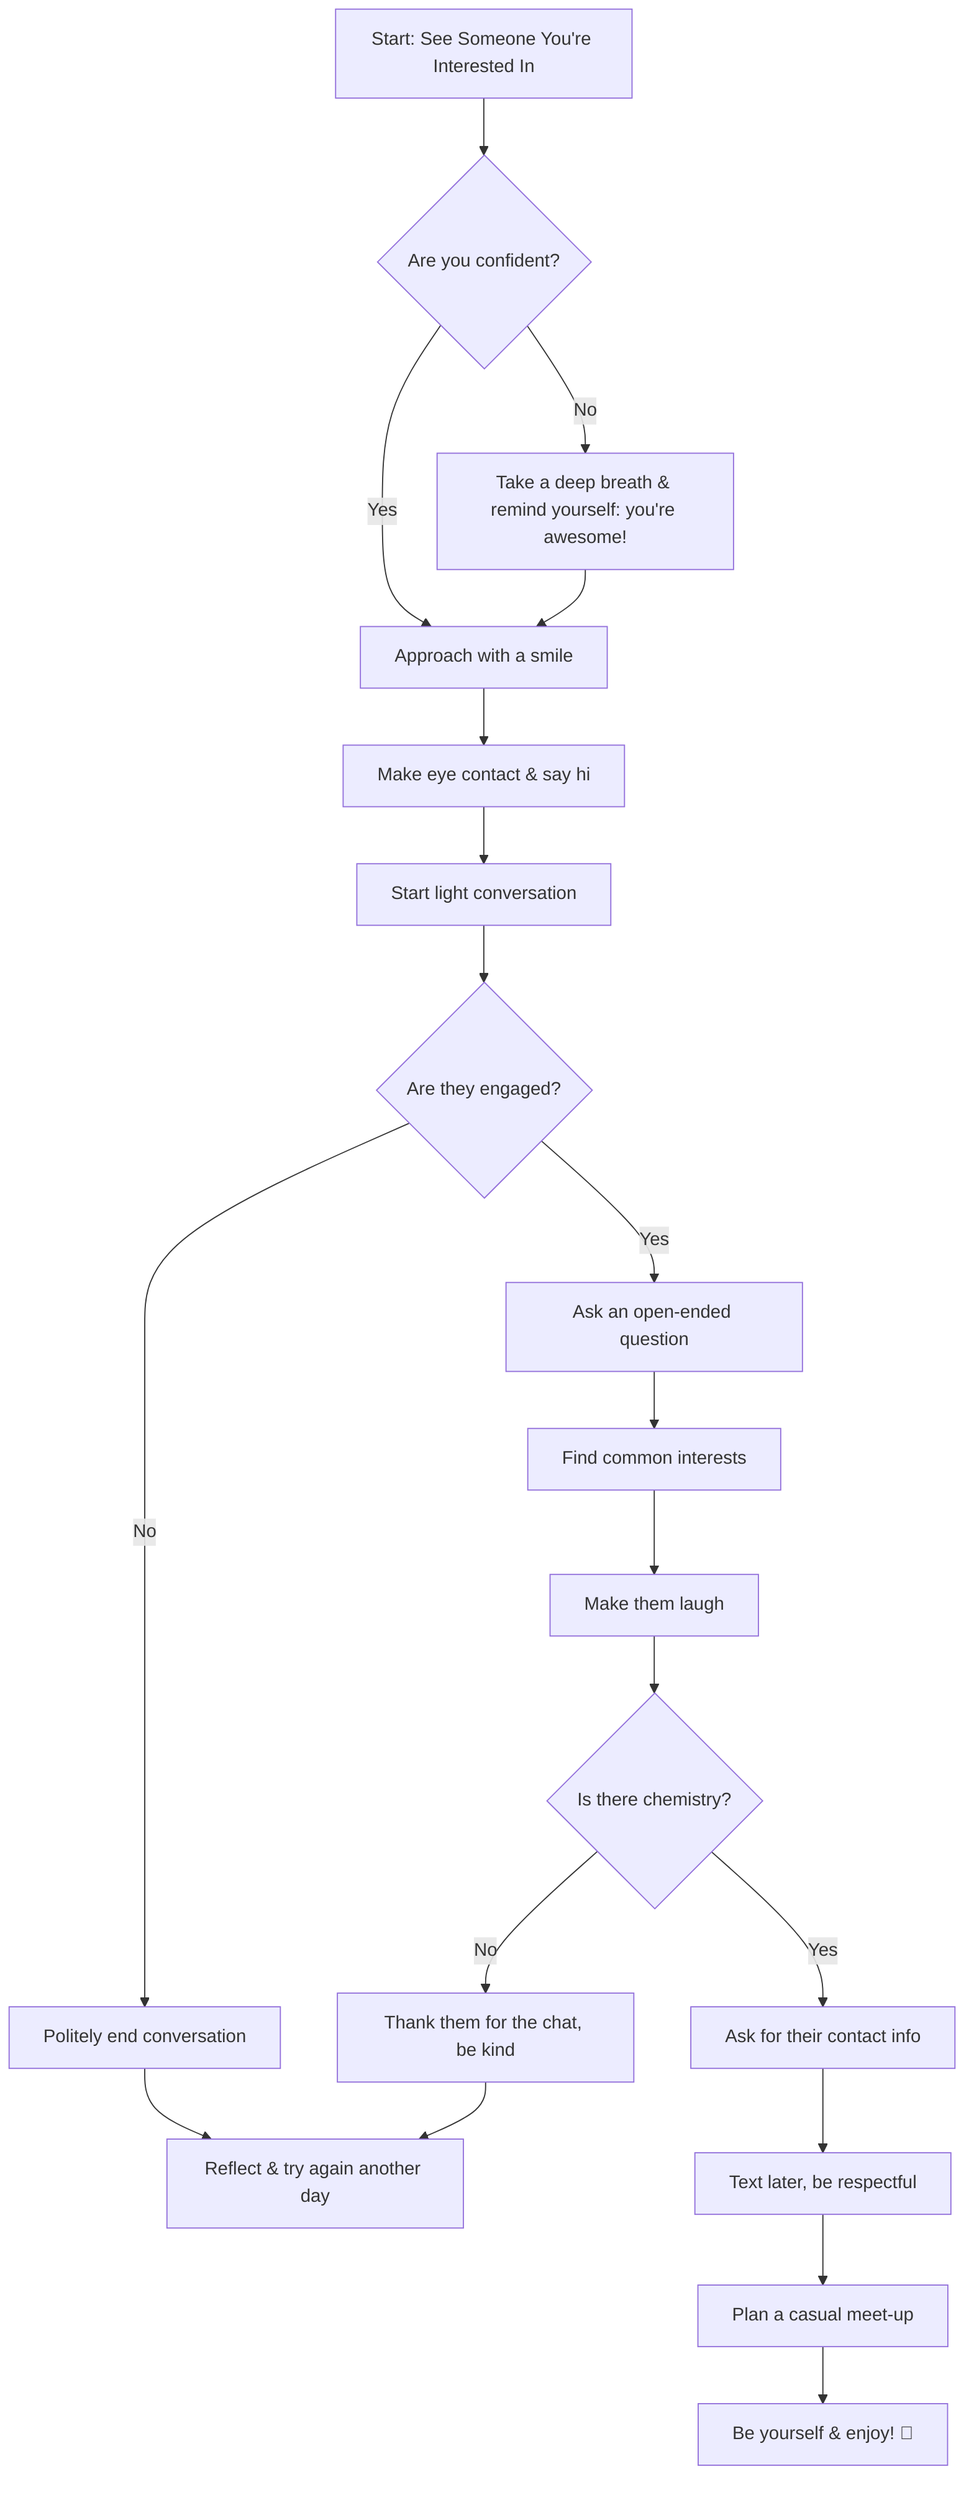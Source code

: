 flowchart TD
    A[Start: See Someone You're Interested In] --> B{Are you confident?}
    B -- Yes --> C[Approach with a smile]
    B -- No --> D[Take a deep breath & remind yourself: you're awesome!]
    D --> C

    C --> E[Make eye contact & say hi]
    E --> F[Start light conversation]
    F --> G{Are they engaged?}
    
    G -- Yes --> H[Ask an open-ended question]
    H --> I[Find common interests]
    I --> J[Make them laugh]
    J --> K{Is there chemistry?}
    
    K -- Yes --> L[Ask for their contact info]
    K -- No --> M[Thank them for the chat, be kind]
    
    G -- No --> N[Politely end conversation]
    N --> O[Reflect & try again another day]

    L --> P[Text later, be respectful]
    P --> Q[Plan a casual meet-up]
    Q --> R[Be yourself & enjoy! 🎉]

    M --> O